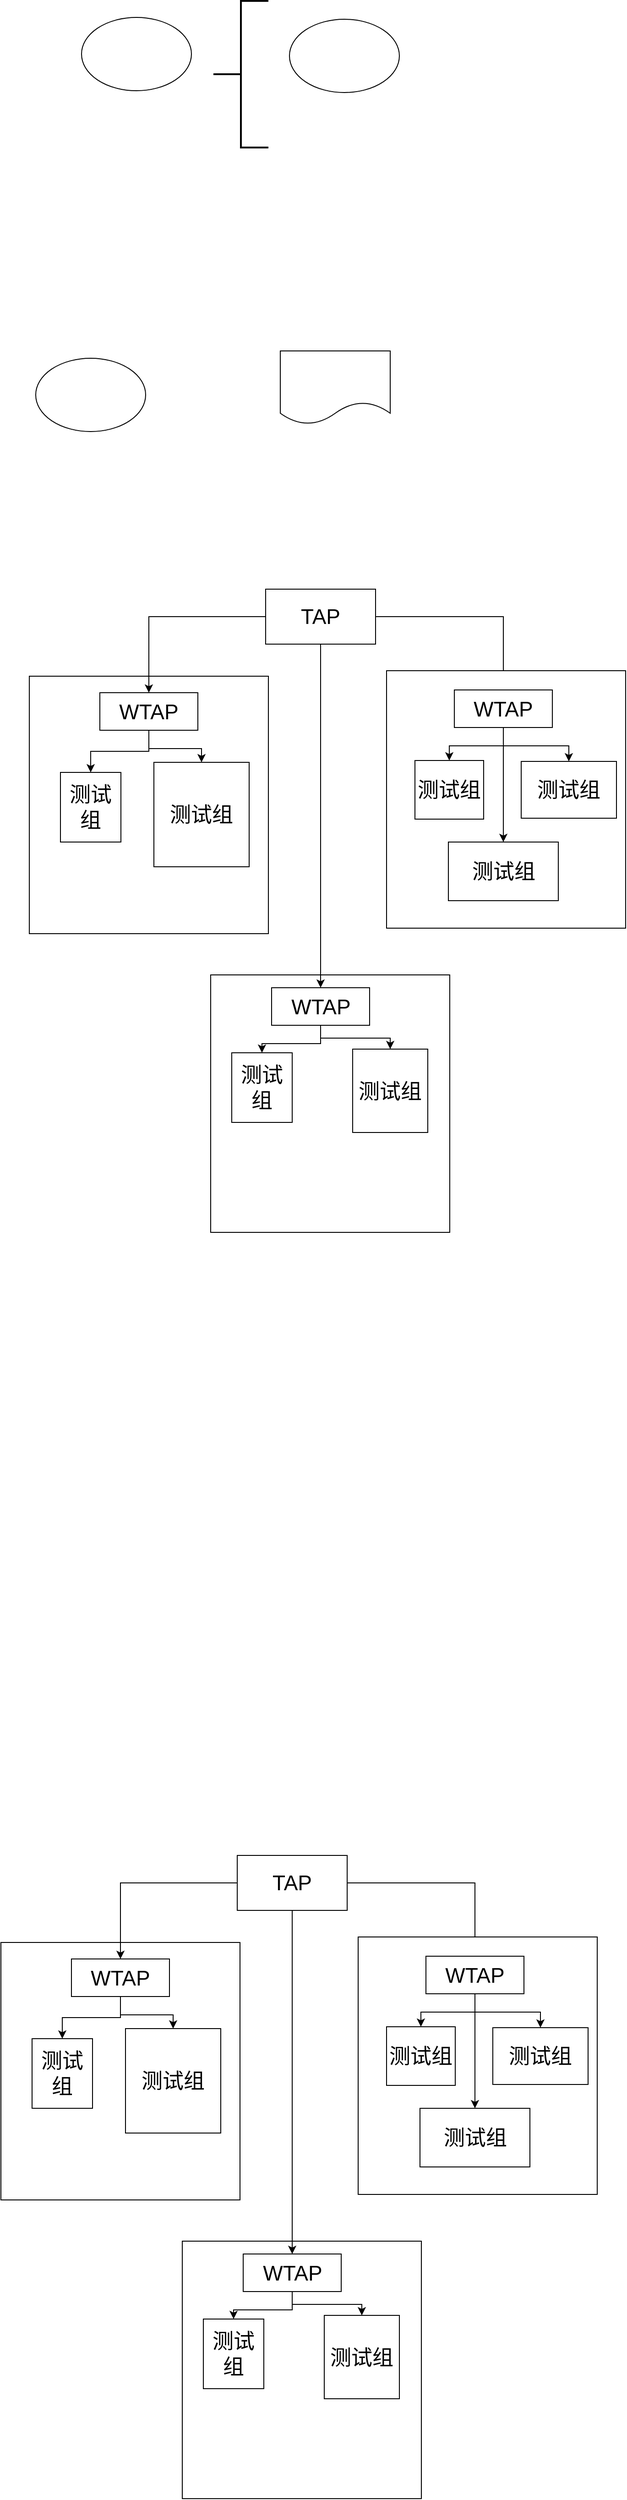 <mxfile version="13.10.9" type="github">
  <diagram id="HL5FU7b5v3GHtU7pl1D0" name="Page-1">
    <mxGraphModel dx="1928" dy="2159" grid="0" gridSize="10" guides="1" tooltips="1" connect="1" arrows="0" fold="1" page="1" pageScale="1" pageWidth="827" pageHeight="1169" math="0" shadow="0">
      <root>
        <mxCell id="0" />
        <mxCell id="1" parent="0" />
        <mxCell id="2PGr2bW_7u09328AlTzU-21" value="" style="rounded=0;whiteSpace=wrap;html=1;" vertex="1" parent="1">
          <mxGeometry x="140" y="-97" width="261" height="281" as="geometry" />
        </mxCell>
        <mxCell id="xoODFnLUPFO7UlEcx-ut-1" value="" style="ellipse;whiteSpace=wrap;html=1;" parent="1" vertex="1">
          <mxGeometry x="197" y="-816" width="120" height="80" as="geometry" />
        </mxCell>
        <mxCell id="9Wrrad7oVjnx4bKwL_T1-1" value="" style="strokeWidth=2;html=1;shape=mxgraph.flowchart.annotation_2;align=left;labelPosition=right;pointerEvents=1;" parent="1" vertex="1">
          <mxGeometry x="341" y="-834" width="60" height="160" as="geometry" />
        </mxCell>
        <mxCell id="L5w4uZSqszy5Lv5xO5T8-1" value="" style="ellipse;whiteSpace=wrap;html=1;" parent="1" vertex="1">
          <mxGeometry x="424" y="-814" width="120" height="80" as="geometry" />
        </mxCell>
        <mxCell id="meW8NayXHioV1tvIMYQ5-1" value="" style="ellipse;whiteSpace=wrap;html=1;" parent="1" vertex="1">
          <mxGeometry x="147" y="-444" width="120" height="80" as="geometry" />
        </mxCell>
        <mxCell id="meW8NayXHioV1tvIMYQ5-2" value="" style="shape=document;whiteSpace=wrap;html=1;boundedLbl=1;" parent="1" vertex="1">
          <mxGeometry x="414" y="-452" width="120" height="80" as="geometry" />
        </mxCell>
        <mxCell id="2PGr2bW_7u09328AlTzU-2" value="" style="rounded=0;whiteSpace=wrap;html=1;" vertex="1" parent="1">
          <mxGeometry x="338" y="229" width="261" height="281" as="geometry" />
        </mxCell>
        <mxCell id="2PGr2bW_7u09328AlTzU-33" style="edgeStyle=orthogonalEdgeStyle;rounded=0;orthogonalLoop=1;jettySize=auto;html=1;" edge="1" parent="1" source="2PGr2bW_7u09328AlTzU-5" target="2PGr2bW_7u09328AlTzU-6">
          <mxGeometry relative="1" as="geometry" />
        </mxCell>
        <mxCell id="2PGr2bW_7u09328AlTzU-35" style="edgeStyle=orthogonalEdgeStyle;rounded=0;orthogonalLoop=1;jettySize=auto;html=1;" edge="1" parent="1" source="2PGr2bW_7u09328AlTzU-5" target="2PGr2bW_7u09328AlTzU-10">
          <mxGeometry relative="1" as="geometry" />
        </mxCell>
        <mxCell id="2PGr2bW_7u09328AlTzU-41" style="edgeStyle=orthogonalEdgeStyle;rounded=0;orthogonalLoop=1;jettySize=auto;html=1;exitX=0.5;exitY=1;exitDx=0;exitDy=0;" edge="1" parent="1" source="2PGr2bW_7u09328AlTzU-5" target="2PGr2bW_7u09328AlTzU-22">
          <mxGeometry relative="1" as="geometry" />
        </mxCell>
        <mxCell id="2PGr2bW_7u09328AlTzU-5" value="&lt;font style=&quot;font-size: 23px&quot;&gt;TAP&lt;/font&gt;" style="rounded=0;whiteSpace=wrap;html=1;" vertex="1" parent="1">
          <mxGeometry x="398" y="-192" width="120" height="60" as="geometry" />
        </mxCell>
        <mxCell id="2PGr2bW_7u09328AlTzU-39" style="edgeStyle=orthogonalEdgeStyle;rounded=0;orthogonalLoop=1;jettySize=auto;html=1;entryX=0.5;entryY=0;entryDx=0;entryDy=0;" edge="1" parent="1" source="2PGr2bW_7u09328AlTzU-6" target="2PGr2bW_7u09328AlTzU-7">
          <mxGeometry relative="1" as="geometry" />
        </mxCell>
        <mxCell id="2PGr2bW_7u09328AlTzU-40" style="edgeStyle=orthogonalEdgeStyle;rounded=0;orthogonalLoop=1;jettySize=auto;html=1;entryX=0.5;entryY=0;entryDx=0;entryDy=0;" edge="1" parent="1" source="2PGr2bW_7u09328AlTzU-6" target="2PGr2bW_7u09328AlTzU-8">
          <mxGeometry relative="1" as="geometry" />
        </mxCell>
        <mxCell id="2PGr2bW_7u09328AlTzU-6" value="&lt;font style=&quot;font-size: 23px&quot;&gt;WTAP&lt;/font&gt;" style="rounded=0;whiteSpace=wrap;html=1;" vertex="1" parent="1">
          <mxGeometry x="217" y="-79" width="107" height="41" as="geometry" />
        </mxCell>
        <mxCell id="2PGr2bW_7u09328AlTzU-7" value="&lt;span style=&quot;font-size: 23px&quot;&gt;测试组&lt;/span&gt;" style="rounded=0;whiteSpace=wrap;html=1;" vertex="1" parent="1">
          <mxGeometry x="174" y="8" width="66" height="76" as="geometry" />
        </mxCell>
        <mxCell id="2PGr2bW_7u09328AlTzU-8" value="&lt;span style=&quot;font-size: 23px&quot;&gt;测试组&lt;/span&gt;" style="rounded=0;whiteSpace=wrap;html=1;" vertex="1" parent="1">
          <mxGeometry x="276" y="-3" width="104" height="114" as="geometry" />
        </mxCell>
        <mxCell id="2PGr2bW_7u09328AlTzU-9" value="" style="rounded=0;whiteSpace=wrap;html=1;" vertex="1" parent="1">
          <mxGeometry x="530" y="-103" width="261" height="281" as="geometry" />
        </mxCell>
        <mxCell id="2PGr2bW_7u09328AlTzU-36" style="edgeStyle=orthogonalEdgeStyle;rounded=0;orthogonalLoop=1;jettySize=auto;html=1;entryX=0.5;entryY=0;entryDx=0;entryDy=0;" edge="1" parent="1" source="2PGr2bW_7u09328AlTzU-10" target="2PGr2bW_7u09328AlTzU-11">
          <mxGeometry relative="1" as="geometry" />
        </mxCell>
        <mxCell id="2PGr2bW_7u09328AlTzU-37" style="edgeStyle=orthogonalEdgeStyle;rounded=0;orthogonalLoop=1;jettySize=auto;html=1;entryX=0.5;entryY=0;entryDx=0;entryDy=0;" edge="1" parent="1" source="2PGr2bW_7u09328AlTzU-10" target="2PGr2bW_7u09328AlTzU-12">
          <mxGeometry relative="1" as="geometry" />
        </mxCell>
        <mxCell id="2PGr2bW_7u09328AlTzU-38" style="edgeStyle=orthogonalEdgeStyle;rounded=0;orthogonalLoop=1;jettySize=auto;html=1;exitX=0.5;exitY=1;exitDx=0;exitDy=0;" edge="1" parent="1" source="2PGr2bW_7u09328AlTzU-10" target="2PGr2bW_7u09328AlTzU-29">
          <mxGeometry relative="1" as="geometry" />
        </mxCell>
        <mxCell id="2PGr2bW_7u09328AlTzU-10" value="&lt;font style=&quot;font-size: 23px&quot;&gt;WTAP&lt;/font&gt;" style="rounded=0;whiteSpace=wrap;html=1;" vertex="1" parent="1">
          <mxGeometry x="604" y="-82" width="107" height="41" as="geometry" />
        </mxCell>
        <mxCell id="2PGr2bW_7u09328AlTzU-11" value="&lt;span style=&quot;font-size: 23px&quot;&gt;测试组&lt;/span&gt;" style="rounded=0;whiteSpace=wrap;html=1;" vertex="1" parent="1">
          <mxGeometry x="561" y="-5" width="75" height="64" as="geometry" />
        </mxCell>
        <mxCell id="2PGr2bW_7u09328AlTzU-12" value="&lt;span style=&quot;font-size: 23px&quot;&gt;测试组&lt;/span&gt;" style="rounded=0;whiteSpace=wrap;html=1;" vertex="1" parent="1">
          <mxGeometry x="677" y="-4" width="104" height="62" as="geometry" />
        </mxCell>
        <mxCell id="2PGr2bW_7u09328AlTzU-42" style="edgeStyle=orthogonalEdgeStyle;rounded=0;orthogonalLoop=1;jettySize=auto;html=1;" edge="1" parent="1" source="2PGr2bW_7u09328AlTzU-22" target="2PGr2bW_7u09328AlTzU-23">
          <mxGeometry relative="1" as="geometry" />
        </mxCell>
        <mxCell id="2PGr2bW_7u09328AlTzU-43" style="edgeStyle=orthogonalEdgeStyle;rounded=0;orthogonalLoop=1;jettySize=auto;html=1;entryX=0.5;entryY=0;entryDx=0;entryDy=0;" edge="1" parent="1" source="2PGr2bW_7u09328AlTzU-22" target="2PGr2bW_7u09328AlTzU-24">
          <mxGeometry relative="1" as="geometry">
            <Array as="points">
              <mxPoint x="458" y="298" />
              <mxPoint x="534" y="298" />
            </Array>
          </mxGeometry>
        </mxCell>
        <mxCell id="2PGr2bW_7u09328AlTzU-22" value="&lt;font style=&quot;font-size: 23px&quot;&gt;WTAP&lt;/font&gt;" style="rounded=0;whiteSpace=wrap;html=1;" vertex="1" parent="1">
          <mxGeometry x="404.5" y="243" width="107" height="41" as="geometry" />
        </mxCell>
        <mxCell id="2PGr2bW_7u09328AlTzU-23" value="&lt;span style=&quot;font-size: 23px&quot;&gt;测试组&lt;/span&gt;" style="rounded=0;whiteSpace=wrap;html=1;" vertex="1" parent="1">
          <mxGeometry x="361" y="314" width="66" height="76" as="geometry" />
        </mxCell>
        <mxCell id="2PGr2bW_7u09328AlTzU-24" value="&lt;span style=&quot;font-size: 23px&quot;&gt;测试组&lt;/span&gt;" style="rounded=0;whiteSpace=wrap;html=1;" vertex="1" parent="1">
          <mxGeometry x="493" y="310" width="82" height="91" as="geometry" />
        </mxCell>
        <mxCell id="2PGr2bW_7u09328AlTzU-29" value="&lt;span style=&quot;font-size: 23px&quot;&gt;测试组&lt;/span&gt;" style="rounded=0;whiteSpace=wrap;html=1;" vertex="1" parent="1">
          <mxGeometry x="597.5" y="84" width="120" height="64" as="geometry" />
        </mxCell>
        <mxCell id="2PGr2bW_7u09328AlTzU-68" value="" style="rounded=0;whiteSpace=wrap;html=1;" vertex="1" parent="1">
          <mxGeometry x="109" y="1285" width="261" height="281" as="geometry" />
        </mxCell>
        <mxCell id="2PGr2bW_7u09328AlTzU-69" value="" style="rounded=0;whiteSpace=wrap;html=1;" vertex="1" parent="1">
          <mxGeometry x="307" y="1611" width="261" height="281" as="geometry" />
        </mxCell>
        <mxCell id="2PGr2bW_7u09328AlTzU-70" style="edgeStyle=orthogonalEdgeStyle;rounded=0;orthogonalLoop=1;jettySize=auto;html=1;" edge="1" source="2PGr2bW_7u09328AlTzU-73" target="2PGr2bW_7u09328AlTzU-76" parent="1">
          <mxGeometry relative="1" as="geometry" />
        </mxCell>
        <mxCell id="2PGr2bW_7u09328AlTzU-71" style="edgeStyle=orthogonalEdgeStyle;rounded=0;orthogonalLoop=1;jettySize=auto;html=1;" edge="1" source="2PGr2bW_7u09328AlTzU-73" target="2PGr2bW_7u09328AlTzU-83" parent="1">
          <mxGeometry relative="1" as="geometry" />
        </mxCell>
        <mxCell id="2PGr2bW_7u09328AlTzU-72" style="edgeStyle=orthogonalEdgeStyle;rounded=0;orthogonalLoop=1;jettySize=auto;html=1;exitX=0.5;exitY=1;exitDx=0;exitDy=0;" edge="1" source="2PGr2bW_7u09328AlTzU-73" target="2PGr2bW_7u09328AlTzU-88" parent="1">
          <mxGeometry relative="1" as="geometry" />
        </mxCell>
        <mxCell id="2PGr2bW_7u09328AlTzU-73" value="&lt;font style=&quot;font-size: 23px&quot;&gt;TAP&lt;/font&gt;" style="rounded=0;whiteSpace=wrap;html=1;" vertex="1" parent="1">
          <mxGeometry x="367" y="1190" width="120" height="60" as="geometry" />
        </mxCell>
        <mxCell id="2PGr2bW_7u09328AlTzU-74" style="edgeStyle=orthogonalEdgeStyle;rounded=0;orthogonalLoop=1;jettySize=auto;html=1;entryX=0.5;entryY=0;entryDx=0;entryDy=0;" edge="1" source="2PGr2bW_7u09328AlTzU-76" target="2PGr2bW_7u09328AlTzU-77" parent="1">
          <mxGeometry relative="1" as="geometry" />
        </mxCell>
        <mxCell id="2PGr2bW_7u09328AlTzU-75" style="edgeStyle=orthogonalEdgeStyle;rounded=0;orthogonalLoop=1;jettySize=auto;html=1;entryX=0.5;entryY=0;entryDx=0;entryDy=0;" edge="1" source="2PGr2bW_7u09328AlTzU-76" target="2PGr2bW_7u09328AlTzU-78" parent="1">
          <mxGeometry relative="1" as="geometry" />
        </mxCell>
        <mxCell id="2PGr2bW_7u09328AlTzU-76" value="&lt;font style=&quot;font-size: 23px&quot;&gt;WTAP&lt;/font&gt;" style="rounded=0;whiteSpace=wrap;html=1;" vertex="1" parent="1">
          <mxGeometry x="186" y="1303" width="107" height="41" as="geometry" />
        </mxCell>
        <mxCell id="2PGr2bW_7u09328AlTzU-77" value="&lt;span style=&quot;font-size: 23px&quot;&gt;测试组&lt;/span&gt;" style="rounded=0;whiteSpace=wrap;html=1;" vertex="1" parent="1">
          <mxGeometry x="143" y="1390" width="66" height="76" as="geometry" />
        </mxCell>
        <mxCell id="2PGr2bW_7u09328AlTzU-78" value="&lt;span style=&quot;font-size: 23px&quot;&gt;测试组&lt;/span&gt;" style="rounded=0;whiteSpace=wrap;html=1;" vertex="1" parent="1">
          <mxGeometry x="245" y="1379" width="104" height="114" as="geometry" />
        </mxCell>
        <mxCell id="2PGr2bW_7u09328AlTzU-79" value="" style="rounded=0;whiteSpace=wrap;html=1;" vertex="1" parent="1">
          <mxGeometry x="499" y="1279" width="261" height="281" as="geometry" />
        </mxCell>
        <mxCell id="2PGr2bW_7u09328AlTzU-80" style="edgeStyle=orthogonalEdgeStyle;rounded=0;orthogonalLoop=1;jettySize=auto;html=1;entryX=0.5;entryY=0;entryDx=0;entryDy=0;" edge="1" source="2PGr2bW_7u09328AlTzU-83" target="2PGr2bW_7u09328AlTzU-84" parent="1">
          <mxGeometry relative="1" as="geometry" />
        </mxCell>
        <mxCell id="2PGr2bW_7u09328AlTzU-81" style="edgeStyle=orthogonalEdgeStyle;rounded=0;orthogonalLoop=1;jettySize=auto;html=1;entryX=0.5;entryY=0;entryDx=0;entryDy=0;" edge="1" source="2PGr2bW_7u09328AlTzU-83" target="2PGr2bW_7u09328AlTzU-85" parent="1">
          <mxGeometry relative="1" as="geometry" />
        </mxCell>
        <mxCell id="2PGr2bW_7u09328AlTzU-82" style="edgeStyle=orthogonalEdgeStyle;rounded=0;orthogonalLoop=1;jettySize=auto;html=1;exitX=0.5;exitY=1;exitDx=0;exitDy=0;" edge="1" source="2PGr2bW_7u09328AlTzU-83" target="2PGr2bW_7u09328AlTzU-91" parent="1">
          <mxGeometry relative="1" as="geometry" />
        </mxCell>
        <mxCell id="2PGr2bW_7u09328AlTzU-83" value="&lt;font style=&quot;font-size: 23px&quot;&gt;WTAP&lt;/font&gt;" style="rounded=0;whiteSpace=wrap;html=1;" vertex="1" parent="1">
          <mxGeometry x="573" y="1300" width="107" height="41" as="geometry" />
        </mxCell>
        <mxCell id="2PGr2bW_7u09328AlTzU-84" value="&lt;span style=&quot;font-size: 23px&quot;&gt;测试组&lt;/span&gt;" style="rounded=0;whiteSpace=wrap;html=1;" vertex="1" parent="1">
          <mxGeometry x="530" y="1377" width="75" height="64" as="geometry" />
        </mxCell>
        <mxCell id="2PGr2bW_7u09328AlTzU-85" value="&lt;span style=&quot;font-size: 23px&quot;&gt;测试组&lt;/span&gt;" style="rounded=0;whiteSpace=wrap;html=1;" vertex="1" parent="1">
          <mxGeometry x="646" y="1378" width="104" height="62" as="geometry" />
        </mxCell>
        <mxCell id="2PGr2bW_7u09328AlTzU-86" style="edgeStyle=orthogonalEdgeStyle;rounded=0;orthogonalLoop=1;jettySize=auto;html=1;" edge="1" source="2PGr2bW_7u09328AlTzU-88" target="2PGr2bW_7u09328AlTzU-89" parent="1">
          <mxGeometry relative="1" as="geometry" />
        </mxCell>
        <mxCell id="2PGr2bW_7u09328AlTzU-87" style="edgeStyle=orthogonalEdgeStyle;rounded=0;orthogonalLoop=1;jettySize=auto;html=1;entryX=0.5;entryY=0;entryDx=0;entryDy=0;" edge="1" source="2PGr2bW_7u09328AlTzU-88" target="2PGr2bW_7u09328AlTzU-90" parent="1">
          <mxGeometry relative="1" as="geometry">
            <Array as="points">
              <mxPoint x="427" y="1680" />
              <mxPoint x="503" y="1680" />
            </Array>
          </mxGeometry>
        </mxCell>
        <mxCell id="2PGr2bW_7u09328AlTzU-88" value="&lt;font style=&quot;font-size: 23px&quot;&gt;WTAP&lt;/font&gt;" style="rounded=0;whiteSpace=wrap;html=1;" vertex="1" parent="1">
          <mxGeometry x="373.5" y="1625" width="107" height="41" as="geometry" />
        </mxCell>
        <mxCell id="2PGr2bW_7u09328AlTzU-89" value="&lt;span style=&quot;font-size: 23px&quot;&gt;测试组&lt;/span&gt;" style="rounded=0;whiteSpace=wrap;html=1;" vertex="1" parent="1">
          <mxGeometry x="330" y="1696" width="66" height="76" as="geometry" />
        </mxCell>
        <mxCell id="2PGr2bW_7u09328AlTzU-90" value="&lt;span style=&quot;font-size: 23px&quot;&gt;测试组&lt;/span&gt;" style="rounded=0;whiteSpace=wrap;html=1;" vertex="1" parent="1">
          <mxGeometry x="462" y="1692" width="82" height="91" as="geometry" />
        </mxCell>
        <mxCell id="2PGr2bW_7u09328AlTzU-91" value="&lt;span style=&quot;font-size: 23px&quot;&gt;测试组&lt;/span&gt;" style="rounded=0;whiteSpace=wrap;html=1;" vertex="1" parent="1">
          <mxGeometry x="566.5" y="1466" width="120" height="64" as="geometry" />
        </mxCell>
      </root>
    </mxGraphModel>
  </diagram>
</mxfile>
